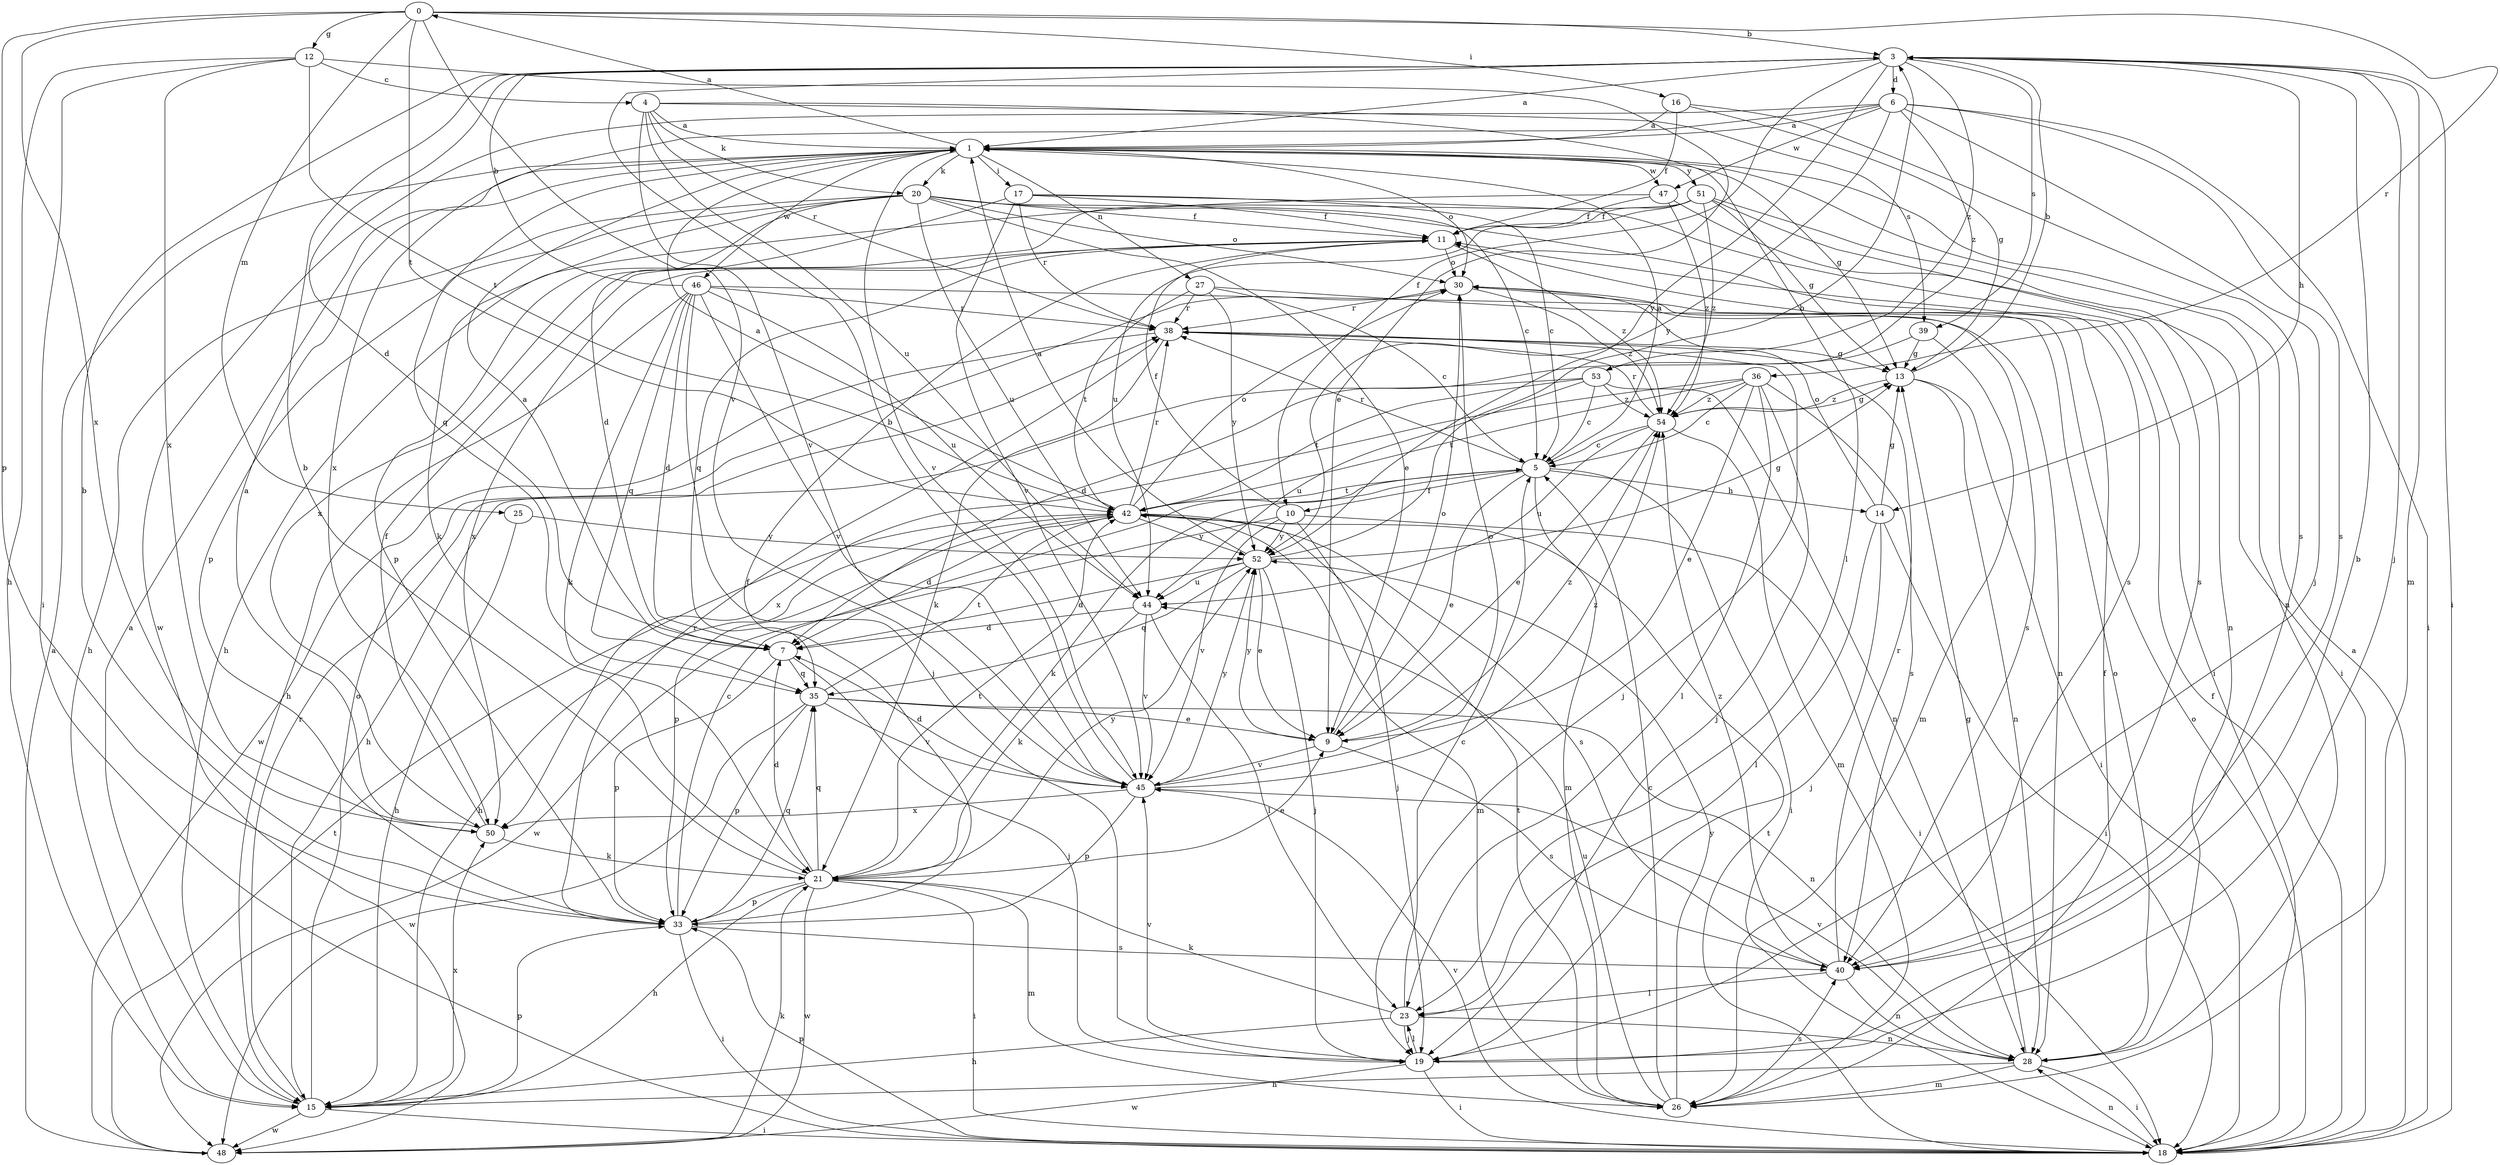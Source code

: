 strict digraph  {
0;
1;
3;
4;
5;
6;
7;
9;
10;
11;
12;
13;
14;
15;
16;
17;
18;
19;
20;
21;
23;
25;
26;
27;
28;
30;
33;
35;
36;
38;
39;
40;
42;
44;
45;
46;
47;
48;
50;
51;
52;
53;
54;
0 -> 3  [label=b];
0 -> 12  [label=g];
0 -> 16  [label=i];
0 -> 25  [label=m];
0 -> 33  [label=p];
0 -> 36  [label=r];
0 -> 42  [label=t];
0 -> 45  [label=v];
0 -> 50  [label=x];
1 -> 0  [label=a];
1 -> 13  [label=g];
1 -> 17  [label=i];
1 -> 20  [label=k];
1 -> 27  [label=n];
1 -> 28  [label=n];
1 -> 30  [label=o];
1 -> 35  [label=q];
1 -> 45  [label=v];
1 -> 46  [label=w];
1 -> 47  [label=w];
1 -> 51  [label=y];
3 -> 1  [label=a];
3 -> 6  [label=d];
3 -> 7  [label=d];
3 -> 10  [label=f];
3 -> 14  [label=h];
3 -> 18  [label=i];
3 -> 19  [label=j];
3 -> 26  [label=m];
3 -> 39  [label=s];
3 -> 52  [label=y];
3 -> 53  [label=z];
4 -> 1  [label=a];
4 -> 20  [label=k];
4 -> 23  [label=l];
4 -> 38  [label=r];
4 -> 39  [label=s];
4 -> 44  [label=u];
4 -> 45  [label=v];
5 -> 1  [label=a];
5 -> 9  [label=e];
5 -> 10  [label=f];
5 -> 14  [label=h];
5 -> 18  [label=i];
5 -> 21  [label=k];
5 -> 26  [label=m];
5 -> 38  [label=r];
5 -> 42  [label=t];
6 -> 1  [label=a];
6 -> 18  [label=i];
6 -> 19  [label=j];
6 -> 40  [label=s];
6 -> 47  [label=w];
6 -> 48  [label=w];
6 -> 50  [label=x];
6 -> 52  [label=y];
6 -> 53  [label=z];
7 -> 1  [label=a];
7 -> 19  [label=j];
7 -> 33  [label=p];
7 -> 35  [label=q];
9 -> 30  [label=o];
9 -> 40  [label=s];
9 -> 45  [label=v];
9 -> 52  [label=y];
9 -> 54  [label=z];
10 -> 11  [label=f];
10 -> 18  [label=i];
10 -> 19  [label=j];
10 -> 45  [label=v];
10 -> 48  [label=w];
10 -> 52  [label=y];
11 -> 30  [label=o];
11 -> 35  [label=q];
11 -> 50  [label=x];
11 -> 54  [label=z];
12 -> 4  [label=c];
12 -> 9  [label=e];
12 -> 15  [label=h];
12 -> 18  [label=i];
12 -> 42  [label=t];
12 -> 50  [label=x];
13 -> 3  [label=b];
13 -> 18  [label=i];
13 -> 28  [label=n];
13 -> 54  [label=z];
14 -> 13  [label=g];
14 -> 18  [label=i];
14 -> 19  [label=j];
14 -> 23  [label=l];
14 -> 30  [label=o];
15 -> 1  [label=a];
15 -> 18  [label=i];
15 -> 30  [label=o];
15 -> 33  [label=p];
15 -> 38  [label=r];
15 -> 48  [label=w];
15 -> 50  [label=x];
16 -> 1  [label=a];
16 -> 11  [label=f];
16 -> 13  [label=g];
16 -> 40  [label=s];
17 -> 5  [label=c];
17 -> 11  [label=f];
17 -> 18  [label=i];
17 -> 33  [label=p];
17 -> 38  [label=r];
17 -> 45  [label=v];
18 -> 1  [label=a];
18 -> 11  [label=f];
18 -> 28  [label=n];
18 -> 30  [label=o];
18 -> 33  [label=p];
18 -> 42  [label=t];
18 -> 45  [label=v];
19 -> 3  [label=b];
19 -> 18  [label=i];
19 -> 23  [label=l];
19 -> 45  [label=v];
19 -> 48  [label=w];
20 -> 5  [label=c];
20 -> 7  [label=d];
20 -> 9  [label=e];
20 -> 11  [label=f];
20 -> 15  [label=h];
20 -> 21  [label=k];
20 -> 30  [label=o];
20 -> 33  [label=p];
20 -> 40  [label=s];
20 -> 44  [label=u];
21 -> 3  [label=b];
21 -> 7  [label=d];
21 -> 9  [label=e];
21 -> 15  [label=h];
21 -> 18  [label=i];
21 -> 26  [label=m];
21 -> 33  [label=p];
21 -> 35  [label=q];
21 -> 42  [label=t];
21 -> 48  [label=w];
21 -> 52  [label=y];
23 -> 5  [label=c];
23 -> 15  [label=h];
23 -> 19  [label=j];
23 -> 21  [label=k];
23 -> 28  [label=n];
25 -> 15  [label=h];
25 -> 52  [label=y];
26 -> 5  [label=c];
26 -> 11  [label=f];
26 -> 40  [label=s];
26 -> 42  [label=t];
26 -> 44  [label=u];
26 -> 52  [label=y];
27 -> 5  [label=c];
27 -> 38  [label=r];
27 -> 40  [label=s];
27 -> 42  [label=t];
27 -> 52  [label=y];
28 -> 13  [label=g];
28 -> 15  [label=h];
28 -> 18  [label=i];
28 -> 26  [label=m];
28 -> 30  [label=o];
28 -> 45  [label=v];
30 -> 38  [label=r];
30 -> 54  [label=z];
33 -> 3  [label=b];
33 -> 5  [label=c];
33 -> 11  [label=f];
33 -> 18  [label=i];
33 -> 35  [label=q];
33 -> 38  [label=r];
33 -> 40  [label=s];
35 -> 9  [label=e];
35 -> 28  [label=n];
35 -> 33  [label=p];
35 -> 42  [label=t];
35 -> 45  [label=v];
35 -> 48  [label=w];
36 -> 5  [label=c];
36 -> 9  [label=e];
36 -> 19  [label=j];
36 -> 23  [label=l];
36 -> 40  [label=s];
36 -> 42  [label=t];
36 -> 50  [label=x];
36 -> 54  [label=z];
38 -> 13  [label=g];
38 -> 19  [label=j];
38 -> 21  [label=k];
38 -> 48  [label=w];
39 -> 7  [label=d];
39 -> 13  [label=g];
39 -> 26  [label=m];
40 -> 23  [label=l];
40 -> 28  [label=n];
40 -> 38  [label=r];
40 -> 54  [label=z];
42 -> 1  [label=a];
42 -> 7  [label=d];
42 -> 15  [label=h];
42 -> 26  [label=m];
42 -> 30  [label=o];
42 -> 33  [label=p];
42 -> 38  [label=r];
42 -> 40  [label=s];
42 -> 52  [label=y];
44 -> 7  [label=d];
44 -> 21  [label=k];
44 -> 23  [label=l];
44 -> 45  [label=v];
45 -> 3  [label=b];
45 -> 7  [label=d];
45 -> 30  [label=o];
45 -> 33  [label=p];
45 -> 50  [label=x];
45 -> 52  [label=y];
45 -> 54  [label=z];
46 -> 3  [label=b];
46 -> 7  [label=d];
46 -> 15  [label=h];
46 -> 19  [label=j];
46 -> 21  [label=k];
46 -> 28  [label=n];
46 -> 35  [label=q];
46 -> 38  [label=r];
46 -> 44  [label=u];
46 -> 45  [label=v];
47 -> 11  [label=f];
47 -> 15  [label=h];
47 -> 18  [label=i];
47 -> 54  [label=z];
48 -> 1  [label=a];
48 -> 21  [label=k];
48 -> 42  [label=t];
50 -> 1  [label=a];
50 -> 11  [label=f];
50 -> 21  [label=k];
51 -> 11  [label=f];
51 -> 13  [label=g];
51 -> 28  [label=n];
51 -> 40  [label=s];
51 -> 44  [label=u];
51 -> 50  [label=x];
51 -> 54  [label=z];
52 -> 1  [label=a];
52 -> 3  [label=b];
52 -> 7  [label=d];
52 -> 9  [label=e];
52 -> 13  [label=g];
52 -> 19  [label=j];
52 -> 35  [label=q];
52 -> 44  [label=u];
53 -> 5  [label=c];
53 -> 15  [label=h];
53 -> 28  [label=n];
53 -> 42  [label=t];
53 -> 44  [label=u];
53 -> 54  [label=z];
54 -> 5  [label=c];
54 -> 9  [label=e];
54 -> 13  [label=g];
54 -> 26  [label=m];
54 -> 38  [label=r];
54 -> 44  [label=u];
}
